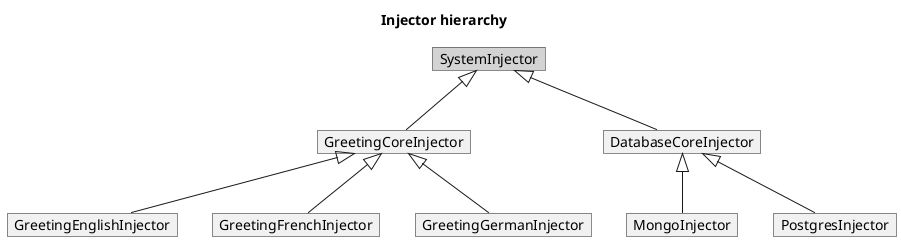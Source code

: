 @startuml
hide empty members
'skinparam backgroundColor #EEEBDC
'skinparam defaultFontName Arial
'skinparam handwritten true

title Injector hierarchy

object SystemInjector #Lightgray

object GreetingCoreInjector
object GreetingEnglishInjector
object GreetingFrenchInjector
object GreetingGermanInjector

SystemInjector <|-- GreetingCoreInjector
GreetingCoreInjector <|-- GreetingFrenchInjector
GreetingCoreInjector <|-- GreetingEnglishInjector
GreetingCoreInjector <|-- GreetingGermanInjector

object DatabaseCoreInjector
object MongoInjector
object PostgresInjector

SystemInjector <|-- DatabaseCoreInjector
DatabaseCoreInjector <|-- MongoInjector
DatabaseCoreInjector <|-- PostgresInjector

@enduml